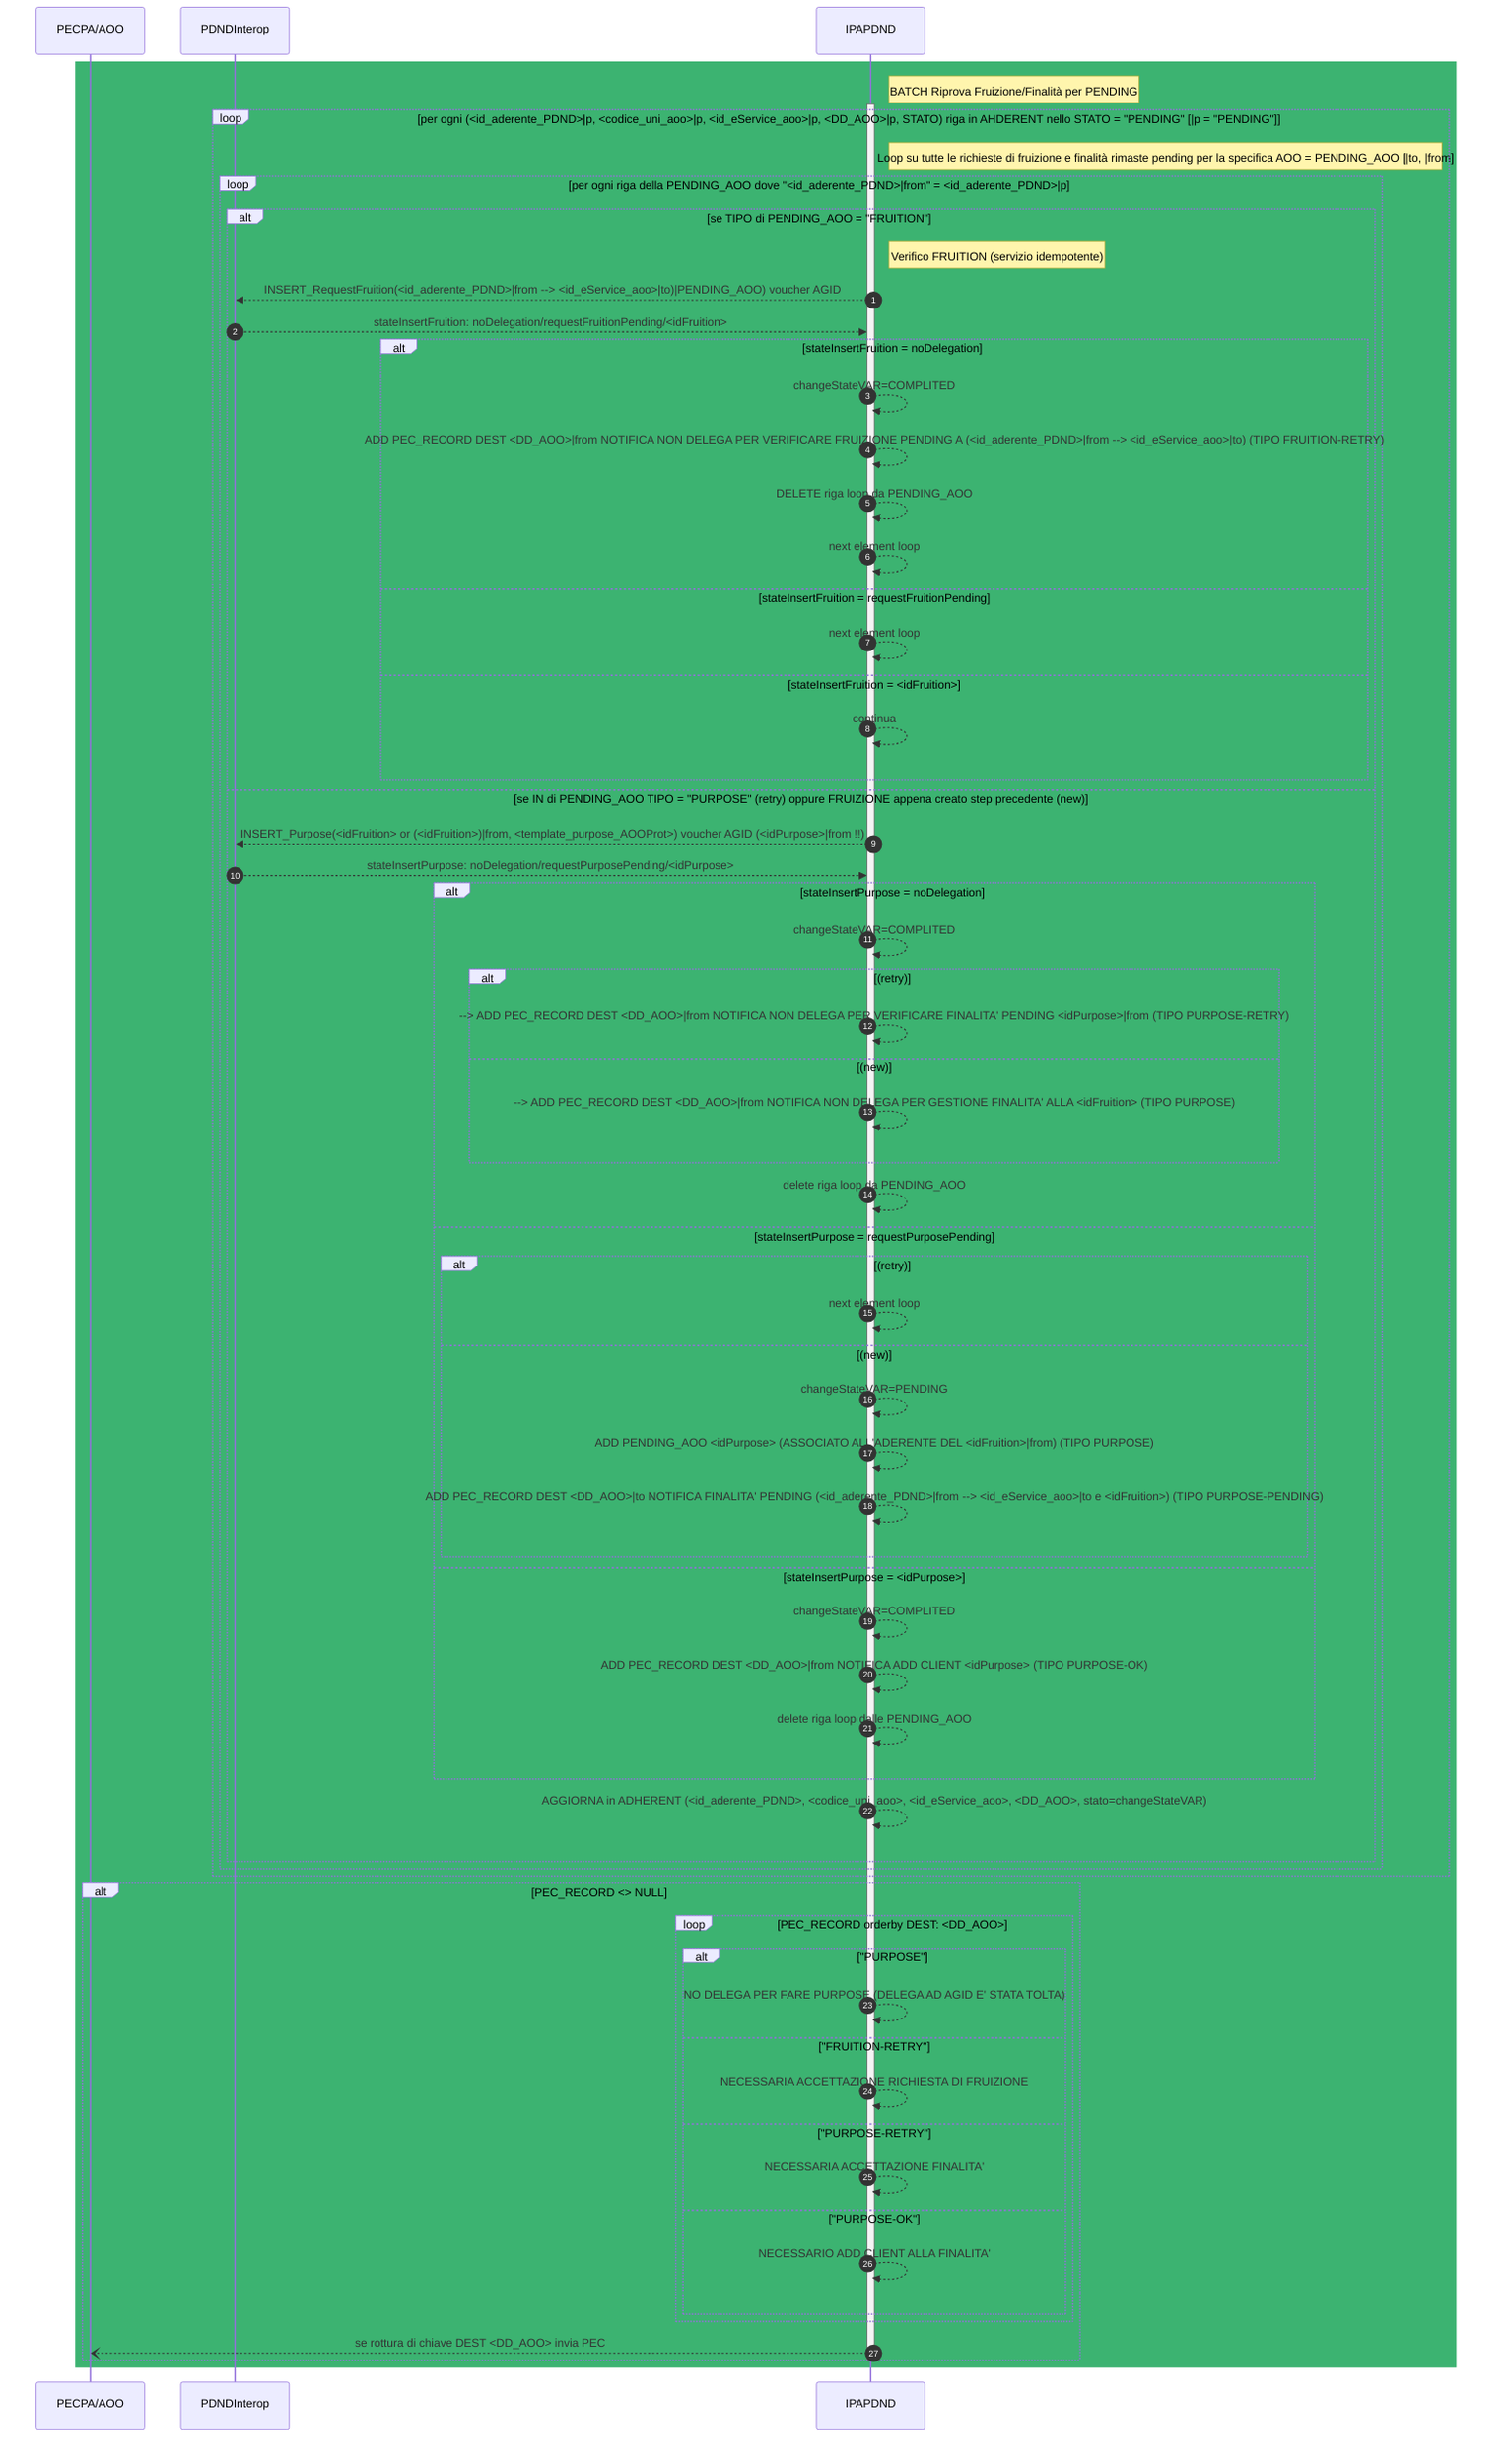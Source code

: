 sequenceDiagram
    
    participant PECPA/AOO     
    participant PDNDInterop     
    participant IPAPDND 

    autonumber

    rect rgb(60,179,113)
    note right of IPAPDND: BATCH Riprova Fruizione/Finalità per PENDING

    activate IPAPDND  

    loop per ogni (<id_aderente_PDND>|p, <codice_uni_aoo>|p, <id_eService_aoo>|p, <DD_AOO>|p, STATO) riga in AHDERENT nello STATO = "PENDING" [|p = "PENDING"]
 
        note right of IPAPDND: Loop su tutte le richieste di fruizione e finalità rimaste pending per la specifica AOO = PENDING_AOO [|to, |from]
        loop per ogni riga della PENDING_AOO dove "<id_aderente_PDND>|from"  =  <id_aderente_PDND>|p              

            alt se TIPO di PENDING_AOO = "FRUITION"
                note right of IPAPDND: Verifico FRUITION (servizio idempotente)

                IPAPDND -->> PDNDInterop: INSERT_RequestFruition(<id_aderente_PDND>|from --> <id_eService_aoo>|to)|PENDING_AOO)  voucher AGID 
                PDNDInterop -->> IPAPDND: stateInsertFruition: noDelegation/requestFruitionPending/<idFruition>
    
                alt stateInsertFruition = noDelegation
                    IPAPDND -->> IPAPDND: changeStateVAR=COMPLITED
                    IPAPDND -->> IPAPDND: ADD PEC_RECORD DEST <DD_AOO>|from NOTIFICA NON DELEGA PER VERIFICARE FRUIZIONE PENDING A (<id_aderente_PDND>|from --> <id_eService_aoo>|to) (TIPO FRUITION-RETRY)     
                    IPAPDND -->> IPAPDND: DELETE riga loop da PENDING_AOO
                    IPAPDND -->> IPAPDND: next element loop                     
                
                else stateInsertFruition = requestFruitionPending
                    IPAPDND -->> IPAPDND: next element loop             
                
                else stateInsertFruition = <idFruition>
                    IPAPDND -->> IPAPDND: continua               
                end                                 

            else se IN di PENDING_AOO TIPO = "PURPOSE" (retry) oppure FRUIZIONE appena creato step precedente (new)
            
                IPAPDND -->> PDNDInterop: INSERT_Purpose(<idFruition> or (<idFruition>)|from, <template_purpose_AOOProt>) voucher AGID (<idPurpose>|from !!)
                PDNDInterop -->> IPAPDND: stateInsertPurpose: noDelegation/requestPurposePending/<idPurpose>

                alt stateInsertPurpose = noDelegation
                    IPAPDND -->> IPAPDND: changeStateVAR=COMPLITED          
                    alt (retry)
                        IPAPDND -->> IPAPDND: --> ADD PEC_RECORD DEST <DD_AOO>|from NOTIFICA NON DELEGA PER VERIFICARE FINALITA' PENDING <idPurpose>|from (TIPO PURPOSE-RETRY) 
                    else (new)
                        IPAPDND -->> IPAPDND: --> ADD PEC_RECORD DEST <DD_AOO>|from NOTIFICA NON DELEGA PER GESTIONE FINALITA' ALLA <idFruition> (TIPO PURPOSE)
                    end     
                    IPAPDND -->> IPAPDND: delete riga loop da PENDING_AOO
                
                else stateInsertPurpose = requestPurposePending
                    alt (retry)
                        IPAPDND -->> IPAPDND: next element loop
                    else (new)   
                        IPAPDND -->> IPAPDND: changeStateVAR=PENDING
						IPAPDND -->> IPAPDND: ADD PENDING_AOO <idPurpose> (ASSOCIATO ALL'ADERENTE DEL <idFruition>|from) (TIPO PURPOSE)
						IPAPDND -->> IPAPDND: ADD PEC_RECORD DEST <DD_AOO>|to NOTIFICA FINALITA' PENDING (<id_aderente_PDND>|from --> <id_eService_aoo>|to e <idFruition>) (TIPO PURPOSE-PENDING)
                    end
                
                else stateInsertPurpose = <idPurpose>
                    IPAPDND -->> IPAPDND: changeStateVAR=COMPLITED  
                    IPAPDND -->> IPAPDND: ADD PEC_RECORD DEST <DD_AOO>|from NOTIFICA ADD CLIENT <idPurpose> (TIPO PURPOSE-OK)
                    IPAPDND -->> IPAPDND: delete riga loop dalle PENDING_AOO 
                end 

                IPAPDND -->> IPAPDND: AGGIORNA in ADHERENT (<id_aderente_PDND>, <codice_uni_aoo>, <id_eService_aoo>, <DD_AOO>, stato=changeStateVAR)            
            end

        end

    end

    alt PEC_RECORD <> NULL
        loop PEC_RECORD orderby DEST: <DD_AOO>
            alt "PURPOSE"
                IPAPDND -->> IPAPDND: NO DELEGA PER FARE PURPOSE (DELEGA AD AGID E' STATA TOLTA)
            else "FRUITION-RETRY"
                IPAPDND -->> IPAPDND: NECESSARIA ACCETTAZIONE RICHIESTA DI FRUIZIONE
            else "PURPOSE-RETRY"
                IPAPDND -->> IPAPDND: NECESSARIA ACCETTAZIONE FINALITA'
            else "PURPOSE-OK"
                IPAPDND -->> IPAPDND: NECESSARIO ADD CLIENT ALLA FINALITA'
            end 
        end
        IPAPDND --) PECPA/AOO: se rottura di chiave DEST <DD_AOO> invia PEC
    end   
    
    deactivate IPAPDND  
end